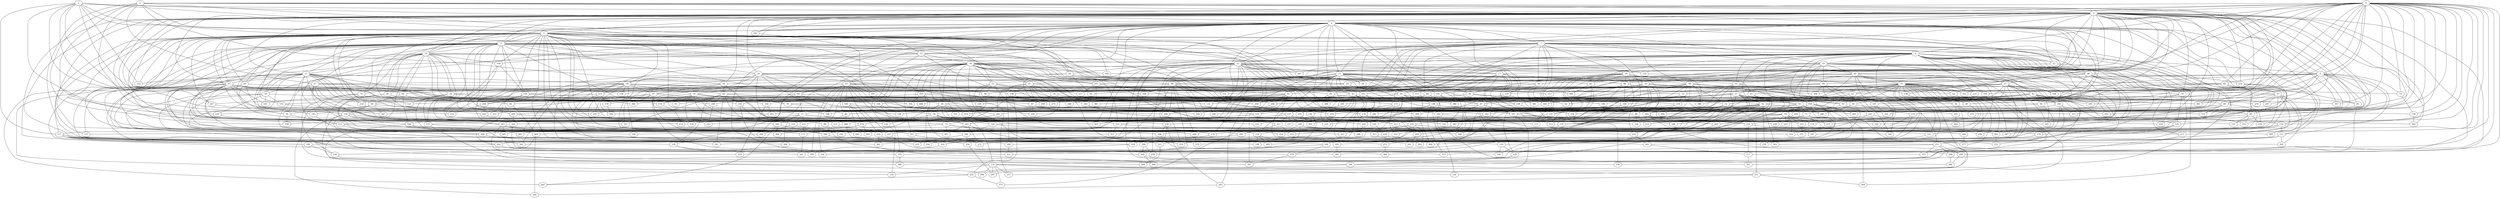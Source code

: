 strict graph "barabasi_albert_graph(400,3)" {
0;
1;
2;
3;
4;
5;
6;
7;
8;
9;
10;
11;
12;
13;
14;
15;
16;
17;
18;
19;
20;
21;
22;
23;
24;
25;
26;
27;
28;
29;
30;
31;
32;
33;
34;
35;
36;
37;
38;
39;
40;
41;
42;
43;
44;
45;
46;
47;
48;
49;
50;
51;
52;
53;
54;
55;
56;
57;
58;
59;
60;
61;
62;
63;
64;
65;
66;
67;
68;
69;
70;
71;
72;
73;
74;
75;
76;
77;
78;
79;
80;
81;
82;
83;
84;
85;
86;
87;
88;
89;
90;
91;
92;
93;
94;
95;
96;
97;
98;
99;
100;
101;
102;
103;
104;
105;
106;
107;
108;
109;
110;
111;
112;
113;
114;
115;
116;
117;
118;
119;
120;
121;
122;
123;
124;
125;
126;
127;
128;
129;
130;
131;
132;
133;
134;
135;
136;
137;
138;
139;
140;
141;
142;
143;
144;
145;
146;
147;
148;
149;
150;
151;
152;
153;
154;
155;
156;
157;
158;
159;
160;
161;
162;
163;
164;
165;
166;
167;
168;
169;
170;
171;
172;
173;
174;
175;
176;
177;
178;
179;
180;
181;
182;
183;
184;
185;
186;
187;
188;
189;
190;
191;
192;
193;
194;
195;
196;
197;
198;
199;
200;
201;
202;
203;
204;
205;
206;
207;
208;
209;
210;
211;
212;
213;
214;
215;
216;
217;
218;
219;
220;
221;
222;
223;
224;
225;
226;
227;
228;
229;
230;
231;
232;
233;
234;
235;
236;
237;
238;
239;
240;
241;
242;
243;
244;
245;
246;
247;
248;
249;
250;
251;
252;
253;
254;
255;
256;
257;
258;
259;
260;
261;
262;
263;
264;
265;
266;
267;
268;
269;
270;
271;
272;
273;
274;
275;
276;
277;
278;
279;
280;
281;
282;
283;
284;
285;
286;
287;
288;
289;
290;
291;
292;
293;
294;
295;
296;
297;
298;
299;
300;
301;
302;
303;
304;
305;
306;
307;
308;
309;
310;
311;
312;
313;
314;
315;
316;
317;
318;
319;
320;
321;
322;
323;
324;
325;
326;
327;
328;
329;
330;
331;
332;
333;
334;
335;
336;
337;
338;
339;
340;
341;
342;
343;
344;
345;
346;
347;
348;
349;
350;
351;
352;
353;
354;
355;
356;
357;
358;
359;
360;
361;
362;
363;
364;
365;
366;
367;
368;
369;
370;
371;
372;
373;
374;
375;
376;
377;
378;
379;
380;
381;
382;
383;
384;
385;
386;
387;
388;
389;
390;
391;
392;
393;
394;
395;
396;
397;
398;
399;
0 -- 385  [is_available=True, prob="1.0"];
0 -- 258  [is_available=True, prob="0.195933850989"];
0 -- 3  [is_available=True, prob="0.2136025162"];
0 -- 4  [is_available=True, prob="1.0"];
0 -- 8  [is_available=True, prob="0.378296779952"];
0 -- 9  [is_available=True, prob="0.0626003094795"];
0 -- 266  [is_available=True, prob="0.731515520519"];
0 -- 12  [is_available=True, prob="1.0"];
0 -- 270  [is_available=True, prob="0.104938971136"];
0 -- 149  [is_available=True, prob="1.0"];
0 -- 26  [is_available=True, prob="0.0823371306015"];
0 -- 32  [is_available=True, prob="0.515033625143"];
0 -- 292  [is_available=True, prob="0.307706984256"];
0 -- 38  [is_available=True, prob="0.228763523581"];
0 -- 40  [is_available=True, prob="0.416254188396"];
0 -- 170  [is_available=True, prob="0.952490466848"];
0 -- 182  [is_available=True, prob="0.145900219071"];
0 -- 314  [is_available=True, prob="1.0"];
0 -- 315  [is_available=True, prob="0.71927030232"];
0 -- 319  [is_available=True, prob="0.474029544934"];
0 -- 69  [is_available=True, prob="0.498553116646"];
0 -- 72  [is_available=True, prob="0.647247492264"];
0 -- 75  [is_available=True, prob="0.555909979157"];
0 -- 357  [is_available=True, prob="1.0"];
0 -- 358  [is_available=True, prob="1.0"];
0 -- 234  [is_available=True, prob="1.0"];
0 -- 236  [is_available=True, prob="0.331992296701"];
0 -- 296  [is_available=True, prob="1.0"];
0 -- 373  [is_available=True, prob="0.395237582508"];
0 -- 252  [is_available=True, prob="1.0"];
0 -- 125  [is_available=True, prob="1.0"];
1 -- 3  [is_available=True, prob="0.455829135147"];
1 -- 4  [is_available=True, prob="0.610118761519"];
1 -- 147  [is_available=True, prob="1.0"];
1 -- 23  [is_available=True, prob="0.0932495187562"];
1 -- 142  [is_available=True, prob="0.850135858971"];
1 -- 177  [is_available=True, prob="0.557250292349"];
1 -- 19  [is_available=True, prob="0.529859806418"];
1 -- 117  [is_available=True, prob="0.0888360275408"];
1 -- 118  [is_available=True, prob="0.44490761805"];
1 -- 55  [is_available=True, prob="0.203954000168"];
1 -- 314  [is_available=True, prob="0.896351830365"];
1 -- 60  [is_available=True, prob="1.0"];
2 -- 192  [is_available=True, prob="1.0"];
2 -- 3  [is_available=True, prob="0.211082848545"];
2 -- 324  [is_available=True, prob="1.0"];
2 -- 5  [is_available=True, prob="0.441238764349"];
2 -- 207  [is_available=True, prob="0.0776918634829"];
2 -- 120  [is_available=True, prob="0.420415394323"];
2 -- 18  [is_available=True, prob="0.683279262458"];
2 -- 195  [is_available=True, prob="1.0"];
2 -- 343  [is_available=True, prob="0.658864875628"];
2 -- 88  [is_available=True, prob="0.959262745365"];
2 -- 27  [is_available=True, prob="0.298502721066"];
2 -- 316  [is_available=True, prob="1.0"];
2 -- 222  [is_available=True, prob="0.222768611672"];
3 -- 4  [is_available=True, prob="1.0"];
3 -- 5  [is_available=True, prob="1.0"];
3 -- 6  [is_available=True, prob="0.620450069988"];
3 -- 7  [is_available=True, prob="0.530545962078"];
3 -- 8  [is_available=True, prob="1.0"];
3 -- 10  [is_available=True, prob="1.0"];
3 -- 11  [is_available=True, prob="0.34851043991"];
3 -- 17  [is_available=True, prob="1.0"];
3 -- 18  [is_available=True, prob="0.65846491343"];
3 -- 19  [is_available=True, prob="0.201230385147"];
3 -- 20  [is_available=True, prob="0.868517612718"];
3 -- 21  [is_available=True, prob="0.74490006107"];
3 -- 22  [is_available=True, prob="1.0"];
3 -- 23  [is_available=True, prob="0.721561808597"];
3 -- 25  [is_available=True, prob="1.0"];
3 -- 34  [is_available=True, prob="1.0"];
3 -- 297  [is_available=True, prob="0.897055161631"];
3 -- 51  [is_available=True, prob="1.0"];
3 -- 308  [is_available=True, prob="0.794711364335"];
3 -- 182  [is_available=True, prob="0.0872290370549"];
3 -- 55  [is_available=True, prob="0.0131369630762"];
3 -- 56  [is_available=True, prob="0.843012899775"];
3 -- 58  [is_available=True, prob="1.0"];
3 -- 317  [is_available=True, prob="0.807519645559"];
3 -- 62  [is_available=True, prob="1.0"];
3 -- 65  [is_available=True, prob="0.979163219035"];
3 -- 267  [is_available=True, prob="1.0"];
3 -- 332  [is_available=True, prob="0.0656972443592"];
3 -- 76  [is_available=True, prob="1.0"];
3 -- 85  [is_available=True, prob="0.023351522804"];
3 -- 89  [is_available=True, prob="1.0"];
3 -- 346  [is_available=True, prob="0.152027931035"];
3 -- 99  [is_available=True, prob="0.756604444384"];
3 -- 228  [is_available=True, prob="0.896347931032"];
3 -- 357  [is_available=True, prob="0.884921689103"];
3 -- 361  [is_available=True, prob="1.0"];
3 -- 362  [is_available=True, prob="1.0"];
3 -- 110  [is_available=True, prob="0.985381493642"];
3 -- 115  [is_available=True, prob="0.178583201402"];
3 -- 276  [is_available=True, prob="1.0"];
3 -- 254  [is_available=True, prob="0.0783972231517"];
3 -- 383  [is_available=True, prob="1.0"];
4 -- 5  [is_available=True, prob="0.474342653505"];
4 -- 6  [is_available=True, prob="0.538711454944"];
4 -- 7  [is_available=True, prob="0.370697562227"];
4 -- 307  [is_available=True, prob="0.507137220498"];
4 -- 10  [is_available=True, prob="0.843885138704"];
4 -- 12  [is_available=True, prob="0.774712519168"];
4 -- 13  [is_available=True, prob="0.8957106315"];
4 -- 14  [is_available=True, prob="0.783992975692"];
4 -- 15  [is_available=True, prob="0.0239293816792"];
4 -- 16  [is_available=True, prob="0.626237795955"];
4 -- 17  [is_available=True, prob="0.948491046858"];
4 -- 131  [is_available=True, prob="0.327140416457"];
4 -- 154  [is_available=True, prob="0.610860597804"];
4 -- 29  [is_available=True, prob="0.0583737843069"];
4 -- 30  [is_available=True, prob="0.957826765845"];
4 -- 390  [is_available=True, prob="0.227910670819"];
4 -- 39  [is_available=True, prob="0.434797310991"];
4 -- 44  [is_available=True, prob="0.247426982459"];
4 -- 47  [is_available=True, prob="0.781805189493"];
4 -- 128  [is_available=True, prob="0.537230920774"];
4 -- 182  [is_available=True, prob="0.527430412292"];
4 -- 59  [is_available=True, prob="0.406772876694"];
4 -- 138  [is_available=True, prob="0.228515287807"];
4 -- 63  [is_available=True, prob="0.720263071779"];
4 -- 64  [is_available=True, prob="0.304105185725"];
4 -- 77  [is_available=True, prob="0.378633464014"];
4 -- 335  [is_available=True, prob="0.565351747126"];
4 -- 213  [is_available=True, prob="0.605603297644"];
4 -- 90  [is_available=True, prob="0.440998568127"];
4 -- 222  [is_available=True, prob="1.0"];
4 -- 95  [is_available=True, prob="0.104081539349"];
4 -- 99  [is_available=True, prob="0.376963341735"];
4 -- 105  [is_available=True, prob="1.0"];
4 -- 108  [is_available=True, prob="0.337624571796"];
4 -- 112  [is_available=True, prob="0.601588079107"];
4 -- 116  [is_available=True, prob="0.470818878536"];
4 -- 187  [is_available=True, prob="0.629519830038"];
4 -- 191  [is_available=True, prob="1.0"];
4 -- 253  [is_available=True, prob="0.453882759642"];
5 -- 256  [is_available=True, prob="1.0"];
5 -- 133  [is_available=True, prob="0.281695802795"];
5 -- 6  [is_available=True, prob="1.0"];
5 -- 7  [is_available=True, prob="0.282697059032"];
5 -- 139  [is_available=True, prob="1.0"];
5 -- 268  [is_available=True, prob="0.559948856464"];
5 -- 13  [is_available=True, prob="0.849901835718"];
5 -- 142  [is_available=True, prob="0.333433119361"];
5 -- 19  [is_available=True, prob="0.707535737793"];
5 -- 150  [is_available=True, prob="0.191900617891"];
5 -- 24  [is_available=True, prob="1.0"];
5 -- 25  [is_available=True, prob="0.519065563581"];
5 -- 26  [is_available=True, prob="0.824999235223"];
5 -- 171  [is_available=True, prob="0.257811242539"];
5 -- 300  [is_available=True, prob="0.858569306925"];
5 -- 46  [is_available=True, prob="0.874036455243"];
5 -- 48  [is_available=True, prob="0.470301027021"];
5 -- 49  [is_available=True, prob="1.0"];
5 -- 306  [is_available=True, prob="1.0"];
5 -- 189  [is_available=True, prob="1.0"];
5 -- 318  [is_available=True, prob="0.31182309488"];
5 -- 65  [is_available=True, prob="0.263693292132"];
5 -- 267  [is_available=True, prob="0.41849223882"];
5 -- 331  [is_available=True, prob="1.0"];
5 -- 204  [is_available=True, prob="0.519560022594"];
5 -- 338  [is_available=True, prob="0.153732884329"];
5 -- 83  [is_available=True, prob="0.142734248897"];
5 -- 214  [is_available=True, prob="0.370902977334"];
5 -- 90  [is_available=True, prob="0.539093867819"];
5 -- 97  [is_available=True, prob="0.361389454464"];
5 -- 227  [is_available=True, prob="0.11065294663"];
5 -- 103  [is_available=True, prob="0.676025768319"];
5 -- 259  [is_available=True, prob="0.149825815363"];
5 -- 233  [is_available=True, prob="0.622898760839"];
5 -- 108  [is_available=True, prob="0.873190004766"];
5 -- 238  [is_available=True, prob="0.479230991236"];
5 -- 368  [is_available=True, prob="1.0"];
5 -- 370  [is_available=True, prob="0.927335419742"];
5 -- 211  [is_available=True, prob="0.337914255523"];
5 -- 117  [is_available=True, prob="0.958633285675"];
5 -- 123  [is_available=True, prob="1.0"];
5 -- 127  [is_available=True, prob="0.833768816503"];
6 -- 130  [is_available=True, prob="0.404463361115"];
6 -- 8  [is_available=True, prob="1.0"];
6 -- 9  [is_available=True, prob="1.0"];
6 -- 10  [is_available=True, prob="0.138009249703"];
6 -- 11  [is_available=True, prob="1.0"];
6 -- 13  [is_available=True, prob="0.206667109058"];
6 -- 14  [is_available=True, prob="0.805983225518"];
6 -- 173  [is_available=True, prob="0.369695823899"];
6 -- 20  [is_available=True, prob="0.939246928673"];
6 -- 23  [is_available=True, prob="1.0"];
6 -- 282  [is_available=True, prob="1.0"];
6 -- 27  [is_available=True, prob="0.881731130231"];
6 -- 28  [is_available=True, prob="0.310065152263"];
6 -- 30  [is_available=True, prob="0.664943405321"];
6 -- 163  [is_available=True, prob="1.0"];
6 -- 41  [is_available=True, prob="1.0"];
6 -- 45  [is_available=True, prob="0.37607664875"];
6 -- 137  [is_available=True, prob="0.667153120598"];
6 -- 59  [is_available=True, prob="1.0"];
6 -- 64  [is_available=True, prob="1.0"];
6 -- 193  [is_available=True, prob="1.0"];
6 -- 74  [is_available=True, prob="1.0"];
6 -- 269  [is_available=True, prob="0.119188829997"];
6 -- 340  [is_available=True, prob="0.872758948694"];
6 -- 90  [is_available=True, prob="0.293307454501"];
6 -- 92  [is_available=True, prob="1.0"];
6 -- 237  [is_available=True, prob="1.0"];
6 -- 245  [is_available=True, prob="1.0"];
6 -- 246  [is_available=True, prob="0.049657172388"];
6 -- 247  [is_available=True, prob="0.488434025575"];
6 -- 248  [is_available=True, prob="0.581355448332"];
6 -- 124  [is_available=True, prob="0.502048209219"];
6 -- 381  [is_available=True, prob="0.36477019534"];
6 -- 126  [is_available=True, prob="0.792220379218"];
7 -- 9  [is_available=True, prob="0.324648495365"];
7 -- 141  [is_available=True, prob="1.0"];
7 -- 15  [is_available=True, prob="0.539574776423"];
7 -- 273  [is_available=True, prob="0.334229640274"];
7 -- 148  [is_available=True, prob="0.274639521913"];
7 -- 22  [is_available=True, prob="0.807808247449"];
7 -- 28  [is_available=True, prob="0.251493381631"];
7 -- 29  [is_available=True, prob="0.914726843677"];
7 -- 31  [is_available=True, prob="1.0"];
7 -- 35  [is_available=True, prob="1.0"];
7 -- 38  [is_available=True, prob="0.904894573762"];
7 -- 49  [is_available=True, prob="0.625040477957"];
7 -- 177  [is_available=True, prob="0.935531983668"];
7 -- 60  [is_available=True, prob="0.883237356294"];
7 -- 189  [is_available=True, prob="1.0"];
7 -- 163  [is_available=True, prob="0.294434379374"];
7 -- 87  [is_available=True, prob="0.555898243513"];
7 -- 345  [is_available=True, prob="0.404956754381"];
7 -- 220  [is_available=True, prob="0.319883018827"];
7 -- 234  [is_available=True, prob="1.0"];
8 -- 289  [is_available=True, prob="1.0"];
8 -- 68  [is_available=True, prob="1.0"];
8 -- 197  [is_available=True, prob="0.80058592327"];
8 -- 40  [is_available=True, prob="1.0"];
8 -- 75  [is_available=True, prob="0.347657169643"];
8 -- 110  [is_available=True, prob="0.106745107608"];
8 -- 112  [is_available=True, prob="1.0"];
8 -- 152  [is_available=True, prob="1.0"];
8 -- 114  [is_available=True, prob="1.0"];
8 -- 116  [is_available=True, prob="0.0548702089676"];
8 -- 294  [is_available=True, prob="0.802691694563"];
8 -- 279  [is_available=True, prob="1.0"];
8 -- 56  [is_available=True, prob="0.280874998641"];
8 -- 157  [is_available=True, prob="1.0"];
9 -- 257  [is_available=True, prob="0.601663992822"];
9 -- 133  [is_available=True, prob="0.786199141649"];
9 -- 14  [is_available=True, prob="0.894804743254"];
9 -- 143  [is_available=True, prob="1.0"];
9 -- 16  [is_available=True, prob="0.940490923055"];
9 -- 22  [is_available=True, prob="0.738707538717"];
9 -- 281  [is_available=True, prob="1.0"];
9 -- 32  [is_available=True, prob="0.852951898321"];
9 -- 42  [is_available=True, prob="0.840014017372"];
9 -- 46  [is_available=True, prob="0.344187004335"];
9 -- 185  [is_available=True, prob="0.0802212143859"];
9 -- 61  [is_available=True, prob="1.0"];
9 -- 325  [is_available=True, prob="1.0"];
9 -- 328  [is_available=True, prob="0.379199868605"];
9 -- 76  [is_available=True, prob="0.114883681605"];
9 -- 207  [is_available=True, prob="0.468395759229"];
9 -- 83  [is_available=True, prob="0.362856998424"];
9 -- 86  [is_available=True, prob="0.0130950002947"];
9 -- 57  [is_available=True, prob="0.127821589398"];
9 -- 335  [is_available=True, prob="0.605561265952"];
9 -- 97  [is_available=True, prob="0.940047762253"];
9 -- 104  [is_available=True, prob="0.76872725894"];
9 -- 109  [is_available=True, prob="0.337018772199"];
9 -- 111  [is_available=True, prob="1.0"];
9 -- 240  [is_available=True, prob="0.0359807654746"];
9 -- 378  [is_available=True, prob="0.288506924836"];
9 -- 381  [is_available=True, prob="0.924153088372"];
9 -- 126  [is_available=True, prob="0.473924263068"];
9 -- 383  [is_available=True, prob="0.886249586888"];
10 -- 192  [is_available=True, prob="0.27217047854"];
10 -- 288  [is_available=True, prob="0.104612036756"];
10 -- 34  [is_available=True, prob="0.269938833971"];
10 -- 37  [is_available=True, prob="1.0"];
10 -- 321  [is_available=True, prob="0.348349798491"];
10 -- 104  [is_available=True, prob="0.0173489476679"];
10 -- 108  [is_available=True, prob="0.41124699265"];
10 -- 74  [is_available=True, prob="1.0"];
10 -- 11  [is_available=True, prob="1.0"];
10 -- 12  [is_available=True, prob="1.0"];
10 -- 66  [is_available=True, prob="1.0"];
10 -- 48  [is_available=True, prob="0.42785672301"];
10 -- 355  [is_available=True, prob="1.0"];
10 -- 137  [is_available=True, prob="0.707827228859"];
10 -- 152  [is_available=True, prob="1.0"];
10 -- 395  [is_available=True, prob="0.24905971062"];
10 -- 106  [is_available=True, prob="0.167200967539"];
11 -- 385  [is_available=True, prob="0.162395774038"];
11 -- 98  [is_available=True, prob="1.0"];
11 -- 329  [is_available=True, prob="0.808789366029"];
11 -- 387  [is_available=True, prob="0.0337859595264"];
11 -- 78  [is_available=True, prob="0.774472661328"];
11 -- 206  [is_available=True, prob="0.223265592529"];
11 -- 274  [is_available=True, prob="1.0"];
11 -- 366  [is_available=True, prob="0.133640932617"];
11 -- 350  [is_available=True, prob="1.0"];
11 -- 142  [is_available=True, prob="0.0171708022479"];
11 -- 183  [is_available=True, prob="1.0"];
11 -- 24  [is_available=True, prob="0.775174392016"];
11 -- 121  [is_available=True, prob="0.0320736140611"];
11 -- 93  [is_available=True, prob="0.353724178185"];
11 -- 30  [is_available=True, prob="0.0137600599319"];
11 -- 255  [is_available=True, prob="0.774800513152"];
12 -- 258  [is_available=True, prob="0.90173389457"];
12 -- 265  [is_available=True, prob="0.869071298517"];
12 -- 15  [is_available=True, prob="0.749879720044"];
12 -- 20  [is_available=True, prob="0.386265103585"];
12 -- 21  [is_available=True, prob="0.931351138474"];
12 -- 150  [is_available=True, prob="0.510309741923"];
12 -- 281  [is_available=True, prob="0.199159065282"];
12 -- 284  [is_available=True, prob="0.566807599745"];
12 -- 29  [is_available=True, prob="0.0372434106336"];
12 -- 159  [is_available=True, prob="0.977042842242"];
12 -- 167  [is_available=True, prob="0.103823045786"];
12 -- 175  [is_available=True, prob="0.834159682852"];
12 -- 186  [is_available=True, prob="0.177846405981"];
12 -- 188  [is_available=True, prob="0.619073862473"];
12 -- 63  [is_available=True, prob="0.542482675962"];
12 -- 192  [is_available=True, prob="0.857027096557"];
12 -- 207  [is_available=True, prob="0.954234411321"];
12 -- 339  [is_available=True, prob="0.264325988467"];
12 -- 96  [is_available=True, prob="0.23816499993"];
12 -- 373  [is_available=True, prob="1.0"];
13 -- 40  [is_available=True, prob="0.563178130518"];
13 -- 16  [is_available=True, prob="1.0"];
13 -- 264  [is_available=True, prob="1.0"];
13 -- 146  [is_available=True, prob="1.0"];
13 -- 153  [is_available=True, prob="1.0"];
13 -- 63  [is_available=True, prob="0.190447112805"];
13 -- 31  [is_available=True, prob="0.0531312848712"];
14 -- 96  [is_available=True, prob="0.080928165864"];
14 -- 33  [is_available=True, prob="0.928157538664"];
14 -- 226  [is_available=True, prob="0.472681160686"];
14 -- 229  [is_available=True, prob="1.0"];
14 -- 331  [is_available=True, prob="0.166791537103"];
14 -- 109  [is_available=True, prob="1.0"];
14 -- 46  [is_available=True, prob="0.396463495974"];
14 -- 173  [is_available=True, prob="0.649931685011"];
14 -- 304  [is_available=True, prob="0.975979648669"];
14 -- 21  [is_available=True, prob="1.0"];
14 -- 41  [is_available=True, prob="0.853181927789"];
14 -- 68  [is_available=True, prob="0.834194939586"];
14 -- 26  [is_available=True, prob="0.38469300015"];
14 -- 220  [is_available=True, prob="1.0"];
15 -- 141  [is_available=True, prob="0.738499604376"];
15 -- 18  [is_available=True, prob="1.0"];
15 -- 147  [is_available=True, prob="0.285792859427"];
15 -- 28  [is_available=True, prob="0.410205406246"];
15 -- 32  [is_available=True, prob="1.0"];
15 -- 33  [is_available=True, prob="0.985227890351"];
15 -- 36  [is_available=True, prob="1.0"];
15 -- 293  [is_available=True, prob="0.0798201743369"];
15 -- 38  [is_available=True, prob="0.0856365189903"];
15 -- 43  [is_available=True, prob="0.718376492477"];
15 -- 172  [is_available=True, prob="1.0"];
15 -- 45  [is_available=True, prob="0.688717637742"];
15 -- 50  [is_available=True, prob="0.1160282711"];
15 -- 179  [is_available=True, prob="0.697647100459"];
15 -- 184  [is_available=True, prob="0.910422583253"];
15 -- 61  [is_available=True, prob="1.0"];
15 -- 67  [is_available=True, prob="1.0"];
15 -- 84  [is_available=True, prob="1.0"];
15 -- 94  [is_available=True, prob="0.0405677292942"];
15 -- 101  [is_available=True, prob="0.224169710917"];
15 -- 230  [is_available=True, prob="0.0943134062307"];
15 -- 111  [is_available=True, prob="1.0"];
15 -- 119  [is_available=True, prob="0.207330244188"];
16 -- 389  [is_available=True, prob="0.506396558032"];
16 -- 139  [is_available=True, prob="0.207310554404"];
16 -- 268  [is_available=True, prob="1.0"];
16 -- 17  [is_available=True, prob="1.0"];
16 -- 147  [is_available=True, prob="0.634409127529"];
16 -- 280  [is_available=True, prob="0.893960262659"];
16 -- 25  [is_available=True, prob="0.396865700051"];
16 -- 161  [is_available=True, prob="1.0"];
16 -- 41  [is_available=True, prob="0.459216296165"];
16 -- 54  [is_available=True, prob="0.00799947446904"];
16 -- 312  [is_available=True, prob="1.0"];
16 -- 319  [is_available=True, prob="0.0585185700713"];
16 -- 65  [is_available=True, prob="0.998135032979"];
16 -- 199  [is_available=True, prob="0.173623166782"];
16 -- 73  [is_available=True, prob="0.0456434419483"];
16 -- 340  [is_available=True, prob="0.535698220655"];
16 -- 88  [is_available=True, prob="0.119485601092"];
16 -- 96  [is_available=True, prob="0.68111996299"];
16 -- 101  [is_available=True, prob="0.624486773941"];
16 -- 103  [is_available=True, prob="1.0"];
16 -- 106  [is_available=True, prob="0.758215112578"];
16 -- 107  [is_available=True, prob="0.245691906923"];
16 -- 247  [is_available=True, prob="0.614364789253"];
17 -- 199  [is_available=True, prob="0.451249991646"];
17 -- 172  [is_available=True, prob="0.293768136937"];
17 -- 44  [is_available=True, prob="0.586329143816"];
17 -- 114  [is_available=True, prob="0.504067818571"];
17 -- 341  [is_available=True, prob="0.922639206138"];
17 -- 89  [is_available=True, prob="1.0"];
17 -- 122  [is_available=True, prob="0.367364272258"];
17 -- 254  [is_available=True, prob="0.252127035811"];
18 -- 337  [is_available=True, prob="0.809468846139"];
18 -- 57  [is_available=True, prob="0.0660927615562"];
18 -- 60  [is_available=True, prob="0.065207836095"];
18 -- 351  [is_available=True, prob="1.0"];
19 -- 68  [is_available=True, prob="1.0"];
19 -- 298  [is_available=True, prob="1.0"];
19 -- 43  [is_available=True, prob="0.400998120536"];
19 -- 81  [is_available=True, prob="0.155039353406"];
19 -- 275  [is_available=True, prob="0.717230463995"];
19 -- 395  [is_available=True, prob="0.841644200536"];
20 -- 35  [is_available=True, prob="0.343346393307"];
20 -- 243  [is_available=True, prob="0.369057311181"];
20 -- 70  [is_available=True, prob="1.0"];
20 -- 71  [is_available=True, prob="0.115389458406"];
20 -- 140  [is_available=True, prob="1.0"];
20 -- 359  [is_available=True, prob="0.218140475766"];
20 -- 365  [is_available=True, prob="0.976269411168"];
20 -- 80  [is_available=True, prob="0.849806797602"];
20 -- 278  [is_available=True, prob="0.628464262605"];
20 -- 24  [is_available=True, prob="0.839289886608"];
20 -- 91  [is_available=True, prob="0.063918243736"];
20 -- 94  [is_available=True, prob="0.877350265829"];
21 -- 164  [is_available=True, prob="1.0"];
21 -- 102  [is_available=True, prob="0.0553538534872"];
21 -- 292  [is_available=True, prob="0.589953768858"];
21 -- 328  [is_available=True, prob="0.247049241518"];
21 -- 364  [is_available=True, prob="1.0"];
21 -- 42  [is_available=True, prob="0.220068805083"];
21 -- 305  [is_available=True, prob="0.234148805375"];
21 -- 209  [is_available=True, prob="0.72993622307"];
21 -- 50  [is_available=True, prob="0.192569954552"];
21 -- 67  [is_available=True, prob="0.464944094545"];
21 -- 52  [is_available=True, prob="0.986503721792"];
21 -- 53  [is_available=True, prob="0.501766548837"];
21 -- 84  [is_available=True, prob="0.707480716315"];
22 -- 272  [is_available=True, prob="1.0"];
22 -- 340  [is_available=True, prob="1.0"];
23 -- 36  [is_available=True, prob="0.493009188571"];
23 -- 167  [is_available=True, prob="0.890782582526"];
23 -- 50  [is_available=True, prob="1.0"];
23 -- 196  [is_available=True, prob="1.0"];
24 -- 35  [is_available=True, prob="0.427706300584"];
24 -- 134  [is_available=True, prob="0.514679728685"];
24 -- 241  [is_available=True, prob="0.61992620548"];
24 -- 200  [is_available=True, prob="0.14895607576"];
24 -- 332  [is_available=True, prob="0.225355340827"];
24 -- 111  [is_available=True, prob="1.0"];
24 -- 81  [is_available=True, prob="1.0"];
24 -- 53  [is_available=True, prob="0.711282906029"];
24 -- 342  [is_available=True, prob="0.118090772085"];
24 -- 153  [is_available=True, prob="0.397628600777"];
24 -- 57  [is_available=True, prob="0.309567533117"];
24 -- 271  [is_available=True, prob="1.0"];
24 -- 348  [is_available=True, prob="0.772348235892"];
24 -- 315  [is_available=True, prob="1.0"];
24 -- 245  [is_available=True, prob="0.223403897233"];
25 -- 257  [is_available=True, prob="0.472129198053"];
25 -- 236  [is_available=True, prob="0.100376263694"];
25 -- 239  [is_available=True, prob="0.313374167131"];
25 -- 86  [is_available=True, prob="1.0"];
25 -- 59  [is_available=True, prob="0.790506006573"];
25 -- 61  [is_available=True, prob="0.574516645641"];
26 -- 160  [is_available=True, prob="0.372307273651"];
26 -- 155  [is_available=True, prob="0.0603995673226"];
26 -- 36  [is_available=True, prob="1.0"];
26 -- 353  [is_available=True, prob="0.905834046846"];
26 -- 169  [is_available=True, prob="1.0"];
26 -- 363  [is_available=True, prob="1.0"];
26 -- 244  [is_available=True, prob="1.0"];
26 -- 27  [is_available=True, prob="0.401357856226"];
26 -- 37  [is_available=True, prob="0.901641967916"];
26 -- 31  [is_available=True, prob="1.0"];
27 -- 34  [is_available=True, prob="0.220813856544"];
27 -- 174  [is_available=True, prob="0.57196065576"];
27 -- 336  [is_available=True, prob="1.0"];
27 -- 214  [is_available=True, prob="0.21356795023"];
27 -- 184  [is_available=True, prob="0.636518570497"];
27 -- 92  [is_available=True, prob="0.357225493275"];
27 -- 158  [is_available=True, prob="1.0"];
28 -- 313  [is_available=True, prob="0.778586595106"];
29 -- 328  [is_available=True, prob="1.0"];
29 -- 33  [is_available=True, prob="1.0"];
29 -- 295  [is_available=True, prob="0.345476297029"];
29 -- 129  [is_available=True, prob="1.0"];
29 -- 44  [is_available=True, prob="1.0"];
29 -- 74  [is_available=True, prob="0.906579056365"];
29 -- 171  [is_available=True, prob="0.842528655068"];
29 -- 333  [is_available=True, prob="0.0420367252336"];
29 -- 136  [is_available=True, prob="0.659212432742"];
29 -- 83  [is_available=True, prob="0.370039753144"];
29 -- 52  [is_available=True, prob="0.428359631426"];
29 -- 243  [is_available=True, prob="0.59457522029"];
29 -- 388  [is_available=True, prob="0.892146973163"];
29 -- 315  [is_available=True, prob="0.737446187273"];
30 -- 352  [is_available=True, prob="0.0612015470078"];
30 -- 145  [is_available=True, prob="0.268159123672"];
30 -- 178  [is_available=True, prob="0.823541189953"];
30 -- 150  [is_available=True, prob="0.684992113655"];
30 -- 120  [is_available=True, prob="0.0671658760626"];
30 -- 285  [is_available=True, prob="0.36925863339"];
31 -- 133  [is_available=True, prob="1.0"];
31 -- 136  [is_available=True, prob="0.746202008301"];
31 -- 301  [is_available=True, prob="0.899319838143"];
31 -- 144  [is_available=True, prob="0.382166696083"];
31 -- 277  [is_available=True, prob="0.296587678785"];
31 -- 287  [is_available=True, prob="1.0"];
31 -- 39  [is_available=True, prob="1.0"];
31 -- 45  [is_available=True, prob="0.835434838205"];
31 -- 48  [is_available=True, prob="0.611943888327"];
31 -- 51  [is_available=True, prob="0.278769131274"];
31 -- 53  [is_available=True, prob="0.824351019297"];
31 -- 58  [is_available=True, prob="0.180240457897"];
31 -- 316  [is_available=True, prob="0.282652453339"];
31 -- 62  [is_available=True, prob="0.810148062502"];
31 -- 194  [is_available=True, prob="0.529475925737"];
31 -- 70  [is_available=True, prob="1.0"];
31 -- 75  [is_available=True, prob="0.804438710029"];
31 -- 343  [is_available=True, prob="1.0"];
31 -- 344  [is_available=True, prob="0.960993917338"];
31 -- 98  [is_available=True, prob="0.424552867384"];
31 -- 355  [is_available=True, prob="1.0"];
31 -- 107  [is_available=True, prob="0.535367383469"];
31 -- 367  [is_available=True, prob="0.120387156086"];
31 -- 125  [is_available=True, prob="0.582888628281"];
31 -- 255  [is_available=True, prob="0.571850109452"];
32 -- 320  [is_available=True, prob="1.0"];
32 -- 67  [is_available=True, prob="0.130800819693"];
32 -- 37  [is_available=True, prob="0.257638648912"];
32 -- 302  [is_available=True, prob="0.667566487435"];
32 -- 251  [is_available=True, prob="1.0"];
32 -- 181  [is_available=True, prob="0.842941461466"];
32 -- 201  [is_available=True, prob="0.7743060541"];
32 -- 219  [is_available=True, prob="0.474426139066"];
33 -- 289  [is_available=True, prob="0.192529415291"];
33 -- 359  [is_available=True, prob="1.0"];
33 -- 164  [is_available=True, prob="0.0559902389229"];
33 -- 103  [is_available=True, prob="0.706054610438"];
33 -- 232  [is_available=True, prob="0.691164647875"];
33 -- 394  [is_available=True, prob="0.426135266264"];
33 -- 231  [is_available=True, prob="0.716905783779"];
33 -- 76  [is_available=True, prob="0.137339392505"];
33 -- 210  [is_available=True, prob="0.976488465708"];
33 -- 366  [is_available=True, prob="0.575266620376"];
34 -- 172  [is_available=True, prob="1.0"];
34 -- 303  [is_available=True, prob="0.846190829619"];
34 -- 123  [is_available=True, prob="0.449811241323"];
34 -- 383  [is_available=True, prob="0.263815911091"];
35 -- 161  [is_available=True, prob="0.9710295258"];
35 -- 69  [is_available=True, prob="0.363279046275"];
35 -- 73  [is_available=True, prob="0.0566304344818"];
35 -- 78  [is_available=True, prob="0.0455618062706"];
35 -- 178  [is_available=True, prob="1.0"];
35 -- 297  [is_available=True, prob="0.165303148127"];
35 -- 180  [is_available=True, prob="0.740049394491"];
35 -- 93  [is_available=True, prob="1.0"];
35 -- 318  [is_available=True, prob="0.331150931131"];
36 -- 82  [is_available=True, prob="0.804286890613"];
36 -- 338  [is_available=True, prob="0.707210953074"];
36 -- 279  [is_available=True, prob="1.0"];
37 -- 130  [is_available=True, prob="0.342122179297"];
37 -- 131  [is_available=True, prob="0.0252041847026"];
37 -- 143  [is_available=True, prob="0.728690104809"];
37 -- 146  [is_available=True, prob="0.65503905126"];
37 -- 159  [is_available=True, prob="0.395713969932"];
37 -- 162  [is_available=True, prob="1.0"];
37 -- 39  [is_available=True, prob="0.78251173588"];
37 -- 221  [is_available=True, prob="0.214401095006"];
37 -- 52  [is_available=True, prob="0.18425671447"];
37 -- 55  [is_available=True, prob="0.804105847557"];
37 -- 320  [is_available=True, prob="1.0"];
37 -- 196  [is_available=True, prob="0.260853142147"];
37 -- 197  [is_available=True, prob="0.149437521496"];
37 -- 82  [is_available=True, prob="0.963953424298"];
37 -- 399  [is_available=True, prob="0.241643827437"];
37 -- 216  [is_available=True, prob="0.679730185214"];
37 -- 91  [is_available=True, prob="0.945943208912"];
37 -- 93  [is_available=True, prob="0.930675903074"];
37 -- 95  [is_available=True, prob="0.422034357939"];
37 -- 106  [is_available=True, prob="0.734579094805"];
37 -- 109  [is_available=True, prob="0.0676802485676"];
37 -- 123  [is_available=True, prob="1.0"];
38 -- 66  [is_available=True, prob="0.125632864722"];
38 -- 388  [is_available=True, prob="0.491331849313"];
38 -- 197  [is_available=True, prob="0.180813071512"];
38 -- 72  [is_available=True, prob="0.917177009036"];
38 -- 42  [is_available=True, prob="0.482445795032"];
38 -- 81  [is_available=True, prob="1.0"];
38 -- 178  [is_available=True, prob="0.218789153293"];
38 -- 51  [is_available=True, prob="0.920141174077"];
38 -- 118  [is_available=True, prob="0.351743908678"];
38 -- 343  [is_available=True, prob="0.84579370497"];
38 -- 156  [is_available=True, prob="0.983027726099"];
38 -- 253  [is_available=True, prob="0.299530107205"];
38 -- 62  [is_available=True, prob="0.390463579029"];
39 -- 377  [is_available=True, prob="0.37619602304"];
40 -- 43  [is_available=True, prob="0.402847383552"];
40 -- 78  [is_available=True, prob="0.840030682824"];
40 -- 47  [is_available=True, prob="0.828457294242"];
40 -- 372  [is_available=True, prob="1.0"];
40 -- 85  [is_available=True, prob="0.935807519055"];
41 -- 326  [is_available=True, prob="1.0"];
41 -- 70  [is_available=True, prob="1.0"];
41 -- 102  [is_available=True, prob="0.754421861033"];
41 -- 202  [is_available=True, prob="0.558262234597"];
41 -- 275  [is_available=True, prob="0.531207136077"];
41 -- 180  [is_available=True, prob="1.0"];
41 -- 308  [is_available=True, prob="0.771342423868"];
41 -- 158  [is_available=True, prob="0.29611613192"];
42 -- 289  [is_available=True, prob="0.582733927779"];
42 -- 164  [is_available=True, prob="1.0"];
42 -- 365  [is_available=True, prob="1.0"];
42 -- 79  [is_available=True, prob="0.0853458651673"];
42 -- 305  [is_available=True, prob="0.970320690438"];
42 -- 275  [is_available=True, prob="1.0"];
42 -- 85  [is_available=True, prob="1.0"];
42 -- 86  [is_available=True, prob="1.0"];
42 -- 105  [is_available=True, prob="0.384117763455"];
42 -- 251  [is_available=True, prob="0.829328404093"];
43 -- 353  [is_available=True, prob="1.0"];
43 -- 176  [is_available=True, prob="1.0"];
43 -- 210  [is_available=True, prob="0.138918101362"];
43 -- 54  [is_available=True, prob="0.716470061987"];
43 -- 58  [is_available=True, prob="0.388730162097"];
43 -- 379  [is_available=True, prob="0.633857271846"];
43 -- 156  [is_available=True, prob="0.0692746238219"];
43 -- 223  [is_available=True, prob="0.965622440038"];
44 -- 138  [is_available=True, prob="0.151158326013"];
44 -- 140  [is_available=True, prob="0.150172450899"];
44 -- 47  [is_available=True, prob="0.856568448478"];
44 -- 149  [is_available=True, prob="0.811870012007"];
44 -- 196  [is_available=True, prob="1.0"];
45 -- 294  [is_available=True, prob="1.0"];
45 -- 105  [is_available=True, prob="0.765417895309"];
45 -- 284  [is_available=True, prob="0.604506634572"];
45 -- 127  [is_available=True, prob="1.0"];
46 -- 194  [is_available=True, prob="0.646182864129"];
46 -- 327  [is_available=True, prob="0.640442826176"];
46 -- 136  [is_available=True, prob="1.0"];
46 -- 49  [is_available=True, prob="0.47009722319"];
46 -- 286  [is_available=True, prob="1.0"];
46 -- 213  [is_available=True, prob="0.653008954683"];
46 -- 284  [is_available=True, prob="0.902292379629"];
46 -- 222  [is_available=True, prob="0.675083906141"];
47 -- 69  [is_available=True, prob="0.453450041963"];
47 -- 268  [is_available=True, prob="0.194297877622"];
47 -- 279  [is_available=True, prob="0.480070177265"];
47 -- 205  [is_available=True, prob="0.901944115464"];
47 -- 369  [is_available=True, prob="0.028344728525"];
47 -- 119  [is_available=True, prob="1.0"];
47 -- 186  [is_available=True, prob="0.549225501113"];
47 -- 297  [is_available=True, prob="0.792741844706"];
48 -- 225  [is_available=True, prob="0.0951979594048"];
48 -- 299  [is_available=True, prob="0.524680232823"];
48 -- 54  [is_available=True, prob="0.70114800157"];
48 -- 250  [is_available=True, prob="0.940426996645"];
49 -- 162  [is_available=True, prob="0.27106002598"];
49 -- 82  [is_available=True, prob="0.498726345166"];
49 -- 116  [is_available=True, prob="0.450230714001"];
49 -- 84  [is_available=True, prob="0.892836904935"];
50 -- 204  [is_available=True, prob="1.0"];
50 -- 144  [is_available=True, prob="0.606454332087"];
50 -- 337  [is_available=True, prob="0.166987003419"];
50 -- 146  [is_available=True, prob="0.602645307814"];
50 -- 124  [is_available=True, prob="0.199972291928"];
50 -- 309  [is_available=True, prob="0.180038405104"];
51 -- 79  [is_available=True, prob="0.8992406602"];
51 -- 219  [is_available=True, prob="0.475606358135"];
51 -- 347  [is_available=True, prob="0.699739452767"];
52 -- 176  [is_available=True, prob="0.0169000348914"];
52 -- 259  [is_available=True, prob="0.890457884656"];
52 -- 260  [is_available=True, prob="0.205731388557"];
52 -- 263  [is_available=True, prob="0.300769803247"];
52 -- 232  [is_available=True, prob="0.429169338968"];
52 -- 363  [is_available=True, prob="1.0"];
52 -- 396  [is_available=True, prob="0.262139523405"];
52 -- 237  [is_available=True, prob="1.0"];
52 -- 349  [is_available=True, prob="0.317704393597"];
52 -- 80  [is_available=True, prob="0.507552429424"];
52 -- 360  [is_available=True, prob="0.824934920522"];
52 -- 242  [is_available=True, prob="0.523198317599"];
52 -- 379  [is_available=True, prob="1.0"];
53 -- 388  [is_available=True, prob="0.692006230046"];
54 -- 226  [is_available=True, prob="1.0"];
54 -- 101  [is_available=True, prob="1.0"];
54 -- 377  [is_available=True, prob="0.259061434704"];
54 -- 56  [is_available=True, prob="1.0"];
54 -- 176  [is_available=True, prob="0.0891054052236"];
54 -- 378  [is_available=True, prob="0.341223300038"];
54 -- 319  [is_available=True, prob="0.882148682247"];
54 -- 165  [is_available=True, prob="0.878004444659"];
55 -- 100  [is_available=True, prob="1.0"];
55 -- 166  [is_available=True, prob="0.246458867478"];
55 -- 104  [is_available=True, prob="0.80218650054"];
55 -- 203  [is_available=True, prob="0.876901061345"];
55 -- 77  [is_available=True, prob="0.138223296279"];
55 -- 79  [is_available=True, prob="0.437613433451"];
55 -- 304  [is_available=True, prob="1.0"];
55 -- 309  [is_available=True, prob="0.244261713716"];
55 -- 92  [is_available=True, prob="0.822415718722"];
56 -- 132  [is_available=True, prob="0.126797236024"];
56 -- 73  [is_available=True, prob="0.667283727279"];
56 -- 139  [is_available=True, prob="0.409667813361"];
56 -- 242  [is_available=True, prob="1.0"];
56 -- 243  [is_available=True, prob="1.0"];
56 -- 100  [is_available=True, prob="0.92886351159"];
57 -- 225  [is_available=True, prob="0.187902473395"];
57 -- 228  [is_available=True, prob="0.244132236446"];
57 -- 366  [is_available=True, prob="0.797376053237"];
57 -- 336  [is_available=True, prob="0.535067763513"];
57 -- 145  [is_available=True, prob="1.0"];
57 -- 349  [is_available=True, prob="1.0"];
58 -- 270  [is_available=True, prob="0.461569442727"];
58 -- 244  [is_available=True, prob="0.142197051269"];
58 -- 255  [is_available=True, prob="0.733938081108"];
59 -- 215  [is_available=True, prob="0.292351374785"];
59 -- 185  [is_available=True, prob="0.949775513154"];
60 -- 128  [is_available=True, prob="1.0"];
60 -- 291  [is_available=True, prob="0.541541894157"];
60 -- 357  [is_available=True, prob="0.274914926204"];
60 -- 113  [is_available=True, prob="0.344364722854"];
60 -- 149  [is_available=True, prob="0.319424846215"];
60 -- 152  [is_available=True, prob="0.278358953889"];
60 -- 249  [is_available=True, prob="0.725441220043"];
60 -- 351  [is_available=True, prob="1.0"];
61 -- 278  [is_available=True, prob="0.768287196503"];
61 -- 135  [is_available=True, prob="0.411552212085"];
61 -- 200  [is_available=True, prob="0.513612370221"];
61 -- 205  [is_available=True, prob="0.763403974635"];
61 -- 208  [is_available=True, prob="0.742030234167"];
61 -- 214  [is_available=True, prob="0.0989274640605"];
61 -- 375  [is_available=True, prob="0.699549065012"];
61 -- 348  [is_available=True, prob="0.824474369544"];
62 -- 362  [is_available=True, prob="1.0"];
63 -- 64  [is_available=True, prob="0.457175058025"];
63 -- 193  [is_available=True, prob="0.130383800126"];
63 -- 227  [is_available=True, prob="0.152998191452"];
63 -- 198  [is_available=True, prob="1.0"];
63 -- 134  [is_available=True, prob="1.0"];
63 -- 140  [is_available=True, prob="0.884637942054"];
63 -- 330  [is_available=True, prob="1.0"];
63 -- 141  [is_available=True, prob="0.648794946805"];
63 -- 80  [is_available=True, prob="0.202542716487"];
63 -- 306  [is_available=True, prob="0.468874342346"];
63 -- 323  [is_available=True, prob="0.794463042959"];
63 -- 153  [is_available=True, prob="0.479843966496"];
63 -- 100  [is_available=True, prob="0.294298686893"];
63 -- 239  [is_available=True, prob="0.847175745437"];
63 -- 390  [is_available=True, prob="1.0"];
63 -- 325  [is_available=True, prob="1.0"];
64 -- 160  [is_available=True, prob="0.0347770249598"];
64 -- 71  [is_available=True, prob="1.0"];
64 -- 267  [is_available=True, prob="0.649465915039"];
64 -- 238  [is_available=True, prob="0.0536447334431"];
64 -- 219  [is_available=True, prob="0.82434995806"];
65 -- 344  [is_available=True, prob="0.421235587459"];
65 -- 208  [is_available=True, prob="0.283127216601"];
65 -- 66  [is_available=True, prob="0.935989994302"];
65 -- 260  [is_available=True, prob="0.67922880685"];
65 -- 145  [is_available=True, prob="0.537381255544"];
65 -- 215  [is_available=True, prob="1.0"];
65 -- 113  [is_available=True, prob="1.0"];
65 -- 115  [is_available=True, prob="0.78193704644"];
65 -- 148  [is_available=True, prob="0.680745507731"];
65 -- 87  [is_available=True, prob="1.0"];
65 -- 327  [is_available=True, prob="0.766326285184"];
65 -- 154  [is_available=True, prob="0.0522976463107"];
65 -- 380  [is_available=True, prob="1.0"];
65 -- 223  [is_available=True, prob="0.461238605086"];
66 -- 98  [is_available=True, prob="0.82216356342"];
66 -- 190  [is_available=True, prob="0.197652780218"];
66 -- 94  [is_available=True, prob="1.0"];
67 -- 129  [is_available=True, prob="0.382376194305"];
67 -- 276  [is_available=True, prob="0.0570837651118"];
67 -- 121  [is_available=True, prob="0.520245418931"];
67 -- 95  [is_available=True, prob="0.106177742815"];
68 -- 371  [is_available=True, prob="0.0035000598768"];
68 -- 175  [is_available=True, prob="0.515116934137"];
68 -- 344  [is_available=True, prob="0.950924004262"];
68 -- 249  [is_available=True, prob="0.136401764421"];
68 -- 188  [is_available=True, prob="0.41166839644"];
68 -- 191  [is_available=True, prob="0.928871608465"];
69 -- 71  [is_available=True, prob="1.0"];
69 -- 175  [is_available=True, prob="0.179830805013"];
69 -- 212  [is_available=True, prob="0.336620573972"];
69 -- 245  [is_available=True, prob="0.148813116517"];
69 -- 372  [is_available=True, prob="0.794753223665"];
69 -- 285  [is_available=True, prob="1.0"];
70 -- 72  [is_available=True, prob="0.966367204963"];
70 -- 266  [is_available=True, prob="0.894037252033"];
70 -- 87  [is_available=True, prob="0.0759973650127"];
71 -- 229  [is_available=True, prob="0.702287376402"];
71 -- 137  [is_available=True, prob="1.0"];
71 -- 237  [is_available=True, prob="0.195663237712"];
71 -- 209  [is_available=True, prob="0.62298784796"];
71 -- 184  [is_available=True, prob="0.0702946428946"];
71 -- 121  [is_available=True, prob="0.783221406618"];
71 -- 159  [is_available=True, prob="0.83745369311"];
72 -- 294  [is_available=True, prob="0.243475216595"];
72 -- 393  [is_available=True, prob="1.0"];
72 -- 272  [is_available=True, prob="0.546920166093"];
72 -- 310  [is_available=True, prob="0.358724510543"];
72 -- 185  [is_available=True, prob="0.428566052547"];
72 -- 89  [is_available=True, prob="1.0"];
73 -- 168  [is_available=True, prob="0.460297482631"];
73 -- 387  [is_available=True, prob="1.0"];
73 -- 273  [is_available=True, prob="0.876376218595"];
73 -- 115  [is_available=True, prob="0.34424857979"];
74 -- 391  [is_available=True, prob="0.529305731503"];
74 -- 334  [is_available=True, prob="0.792510411685"];
74 -- 183  [is_available=True, prob="0.928570982787"];
74 -- 249  [is_available=True, prob="1.0"];
75 -- 358  [is_available=True, prob="0.121824150033"];
76 -- 261  [is_available=True, prob="1.0"];
76 -- 77  [is_available=True, prob="1.0"];
76 -- 91  [is_available=True, prob="0.222162619204"];
76 -- 125  [is_available=True, prob="0.0691449150898"];
77 -- 130  [is_available=True, prob="0.835197415549"];
77 -- 291  [is_available=True, prob="0.43096411381"];
77 -- 263  [is_available=True, prob="0.557031074709"];
77 -- 241  [is_available=True, prob="0.085091236289"];
77 -- 124  [is_available=True, prob="0.942197662637"];
78 -- 181  [is_available=True, prob="0.970217573365"];
79 -- 322  [is_available=True, prob="0.824465335747"];
79 -- 195  [is_available=True, prob="1.0"];
79 -- 228  [is_available=True, prob="0.6386147032"];
79 -- 233  [is_available=True, prob="0.150955636407"];
79 -- 235  [is_available=True, prob="1.0"];
79 -- 174  [is_available=True, prob="0.16723638253"];
79 -- 113  [is_available=True, prob="0.128151979354"];
79 -- 114  [is_available=True, prob="0.953165372144"];
79 -- 155  [is_available=True, prob="0.382365666127"];
80 -- 88  [is_available=True, prob="0.984247178366"];
80 -- 286  [is_available=True, prob="1.0"];
81 -- 102  [is_available=True, prob="1.0"];
82 -- 151  [is_available=True, prob="0.438323443702"];
83 -- 211  [is_available=True, prob="1.0"];
83 -- 308  [is_available=True, prob="0.194679163494"];
83 -- 376  [is_available=True, prob="0.264573177771"];
84 -- 97  [is_available=True, prob="1.0"];
84 -- 200  [is_available=True, prob="0.882540709431"];
84 -- 208  [is_available=True, prob="0.0207629824731"];
84 -- 280  [is_available=True, prob="1.0"];
85 -- 384  [is_available=True, prob="0.0855371944865"];
85 -- 300  [is_available=True, prob="0.858710247038"];
86 -- 367  [is_available=True, prob="0.777299151237"];
86 -- 135  [is_available=True, prob="1.0"];
87 -- 160  [is_available=True, prob="0.605824601328"];
87 -- 358  [is_available=True, prob="0.600267762096"];
87 -- 156  [is_available=True, prob="0.472319072003"];
88 -- 165  [is_available=True, prob="1.0"];
88 -- 397  [is_available=True, prob="0.741077172383"];
89 -- 226  [is_available=True, prob="0.652625452573"];
89 -- 212  [is_available=True, prob="0.574931623214"];
90 -- 201  [is_available=True, prob="0.336158893778"];
90 -- 396  [is_available=True, prob="0.0128418151659"];
90 -- 309  [is_available=True, prob="0.767100375742"];
90 -- 122  [is_available=True, prob="0.428471855151"];
90 -- 134  [is_available=True, prob="1.0"];
91 -- 368  [is_available=True, prob="0.70135782272"];
91 -- 143  [is_available=True, prob="0.119352439213"];
92 -- 215  [is_available=True, prob="1.0"];
92 -- 238  [is_available=True, prob="0.341437361475"];
94 -- 264  [is_available=True, prob="1.0"];
95 -- 163  [is_available=True, prob="0.303199581511"];
95 -- 166  [is_available=True, prob="1.0"];
95 -- 311  [is_available=True, prob="0.812533295751"];
95 -- 151  [is_available=True, prob="0.508998903404"];
95 -- 292  [is_available=True, prob="1.0"];
96 -- 321  [is_available=True, prob="1.0"];
96 -- 354  [is_available=True, prob="1.0"];
96 -- 331  [is_available=True, prob="1.0"];
96 -- 260  [is_available=True, prob="0.397608700652"];
96 -- 329  [is_available=True, prob="1.0"];
96 -- 299  [is_available=True, prob="0.10671139151"];
96 -- 248  [is_available=True, prob="0.877222152693"];
96 -- 189  [is_available=True, prob="0.976207925358"];
96 -- 158  [is_available=True, prob="1.0"];
96 -- 191  [is_available=True, prob="0.689592226493"];
97 -- 168  [is_available=True, prob="0.328162408476"];
97 -- 107  [is_available=True, prob="1.0"];
97 -- 269  [is_available=True, prob="0.944558246694"];
97 -- 389  [is_available=True, prob="0.327185217253"];
98 -- 99  [is_available=True, prob="0.693492502417"];
98 -- 198  [is_available=True, prob="0.383792522563"];
98 -- 386  [is_available=True, prob="0.885806355854"];
98 -- 118  [is_available=True, prob="0.0570094914711"];
98 -- 120  [is_available=True, prob="1.0"];
98 -- 347  [is_available=True, prob="0.272485495322"];
99 -- 233  [is_available=True, prob="0.670959657267"];
99 -- 234  [is_available=True, prob="1.0"];
99 -- 323  [is_available=True, prob="0.0588707673694"];
99 -- 252  [is_available=True, prob="0.236546056624"];
99 -- 157  [is_available=True, prob="0.209379624609"];
100 -- 179  [is_available=True, prob="0.952538329678"];
100 -- 206  [is_available=True, prob="1.0"];
102 -- 144  [is_available=True, prob="0.830207710234"];
102 -- 302  [is_available=True, prob="1.0"];
103 -- 198  [is_available=True, prob="0.766280878528"];
103 -- 135  [is_available=True, prob="0.525944298483"];
103 -- 138  [is_available=True, prob="0.0978037239168"];
103 -- 154  [is_available=True, prob="0.0577234469923"];
103 -- 314  [is_available=True, prob="1.0"];
103 -- 218  [is_available=True, prob="1.0"];
104 -- 211  [is_available=True, prob="0.716823986878"];
104 -- 377  [is_available=True, prob="0.145102169031"];
105 -- 181  [is_available=True, prob="0.652495888405"];
105 -- 127  [is_available=True, prob="0.232984164795"];
106 -- 356  [is_available=True, prob="0.642487368081"];
106 -- 338  [is_available=True, prob="1.0"];
107 -- 290  [is_available=True, prob="0.680790789081"];
107 -- 110  [is_available=True, prob="0.996073602256"];
108 -- 326  [is_available=True, prob="1.0"];
108 -- 217  [is_available=True, prob="0.199848562248"];
108 -- 126  [is_available=True, prob="1.0"];
109 -- 230  [is_available=True, prob="1.0"];
109 -- 202  [is_available=True, prob="1.0"];
109 -- 339  [is_available=True, prob="1.0"];
109 -- 329  [is_available=True, prob="0.653156444345"];
109 -- 312  [is_available=True, prob="0.506049708553"];
109 -- 345  [is_available=True, prob="0.561535256041"];
110 -- 206  [is_available=True, prob="1.0"];
110 -- 112  [is_available=True, prob="0.019827856303"];
110 -- 227  [is_available=True, prob="0.149638704834"];
110 -- 155  [is_available=True, prob="1.0"];
111 -- 162  [is_available=True, prob="0.64137473306"];
112 -- 352  [is_available=True, prob="1.0"];
112 -- 205  [is_available=True, prob="0.586887805828"];
112 -- 271  [is_available=True, prob="0.191603768861"];
112 -- 122  [is_available=True, prob="0.722944431204"];
113 -- 119  [is_available=True, prob="0.36644106681"];
114 -- 187  [is_available=True, prob="0.367408759248"];
114 -- 117  [is_available=True, prob="0.393850106995"];
116 -- 381  [is_available=True, prob="1.0"];
116 -- 217  [is_available=True, prob="0.301327647179"];
117 -- 128  [is_available=True, prob="0.656997734194"];
117 -- 291  [is_available=True, prob="0.919416509429"];
117 -- 342  [is_available=True, prob="1.0"];
117 -- 262  [is_available=True, prob="0.104037174362"];
117 -- 169  [is_available=True, prob="0.84400822778"];
117 -- 209  [is_available=True, prob="1.0"];
117 -- 246  [is_available=True, prob="0.30356790409"];
117 -- 188  [is_available=True, prob="0.600133998267"];
118 -- 132  [is_available=True, prob="0.86168478931"];
118 -- 392  [is_available=True, prob="0.0263301516366"];
118 -- 210  [is_available=True, prob="1.0"];
118 -- 190  [is_available=True, prob="1.0"];
118 -- 351  [is_available=True, prob="0.854974979681"];
119 -- 389  [is_available=True, prob="0.673274232144"];
119 -- 295  [is_available=True, prob="0.709120602371"];
119 -- 199  [is_available=True, prob="1.0"];
120 -- 167  [is_available=True, prob="0.891199335127"];
121 -- 173  [is_available=True, prob="0.362333468805"];
122 -- 394  [is_available=True, prob="0.398969320927"];
122 -- 129  [is_available=True, prob="0.745989982411"];
124 -- 169  [is_available=True, prob="0.857761816709"];
124 -- 170  [is_available=True, prob="0.13457705639"];
124 -- 203  [is_available=True, prob="0.39261207278"];
124 -- 301  [is_available=True, prob="0.477791981642"];
124 -- 336  [is_available=True, prob="1.0"];
124 -- 393  [is_available=True, prob="1.0"];
124 -- 248  [is_available=True, prob="0.990316448613"];
125 -- 256  [is_available=True, prob="0.169153660239"];
125 -- 391  [is_available=True, prob="0.655033832327"];
125 -- 301  [is_available=True, prob="0.735307513636"];
125 -- 398  [is_available=True, prob="0.497967290949"];
126 -- 131  [is_available=True, prob="0.118196802659"];
126 -- 231  [is_available=True, prob="1.0"];
126 -- 266  [is_available=True, prob="1.0"];
126 -- 269  [is_available=True, prob="0.780752499535"];
126 -- 204  [is_available=True, prob="0.704899497956"];
127 -- 148  [is_available=True, prob="1.0"];
127 -- 337  [is_available=True, prob="0.530223478825"];
127 -- 307  [is_available=True, prob="0.568663710217"];
127 -- 212  [is_available=True, prob="0.0676168913779"];
127 -- 312  [is_available=True, prob="0.797307635566"];
127 -- 217  [is_available=True, prob="0.92717055512"];
128 -- 330  [is_available=True, prob="0.955890855234"];
128 -- 341  [is_available=True, prob="0.666155120982"];
129 -- 132  [is_available=True, prob="0.991510467082"];
129 -- 186  [is_available=True, prob="0.639811912705"];
130 -- 288  [is_available=True, prob="1.0"];
130 -- 303  [is_available=True, prob="1.0"];
131 -- 339  [is_available=True, prob="0.201977009833"];
132 -- 290  [is_available=True, prob="0.687494885442"];
132 -- 230  [is_available=True, prob="0.677282419764"];
132 -- 257  [is_available=True, prob="0.503509457061"];
132 -- 272  [is_available=True, prob="0.130534008826"];
132 -- 375  [is_available=True, prob="0.561764255197"];
132 -- 350  [is_available=True, prob="0.962577491602"];
132 -- 287  [is_available=True, prob="0.0308900225132"];
135 -- 318  [is_available=True, prob="0.153343015209"];
135 -- 253  [is_available=True, prob="0.918630291092"];
136 -- 168  [is_available=True, prob="0.119984564221"];
137 -- 290  [is_available=True, prob="0.787941305302"];
137 -- 194  [is_available=True, prob="0.4051808054"];
138 -- 371  [is_available=True, prob="0.296445985927"];
138 -- 157  [is_available=True, prob="1.0"];
139 -- 350  [is_available=True, prob="0.86919860127"];
140 -- 265  [is_available=True, prob="0.54859888367"];
140 -- 174  [is_available=True, prob="0.957741206924"];
140 -- 216  [is_available=True, prob="0.0338914644241"];
140 -- 345  [is_available=True, prob="0.938442386937"];
140 -- 379  [is_available=True, prob="0.581742721998"];
141 -- 229  [is_available=True, prob="0.292369552341"];
141 -- 239  [is_available=True, prob="1.0"];
141 -- 221  [is_available=True, prob="0.862126080766"];
143 -- 235  [is_available=True, prob="0.150454638657"];
143 -- 240  [is_available=True, prob="0.828326663293"];
143 -- 179  [is_available=True, prob="0.547751851542"];
143 -- 252  [is_available=True, prob="0.749442459947"];
144 -- 220  [is_available=True, prob="0.583500028377"];
144 -- 382  [is_available=True, prob="0.514067368374"];
146 -- 195  [is_available=True, prob="1.0"];
146 -- 166  [is_available=True, prob="0.285262461762"];
146 -- 374  [is_available=True, prob="1.0"];
147 -- 365  [is_available=True, prob="0.822888143628"];
147 -- 270  [is_available=True, prob="0.697328130214"];
147 -- 177  [is_available=True, prob="1.0"];
147 -- 372  [is_available=True, prob="1.0"];
148 -- 322  [is_available=True, prob="0.495992100686"];
148 -- 324  [is_available=True, prob="0.705721073501"];
148 -- 369  [is_available=True, prob="0.168594463314"];
148 -- 310  [is_available=True, prob="0.132656453672"];
149 -- 151  [is_available=True, prob="0.560196749167"];
149 -- 370  [is_available=True, prob="0.962247502113"];
149 -- 183  [is_available=True, prob="0.962709760784"];
150 -- 307  [is_available=True, prob="1.0"];
151 -- 161  [is_available=True, prob="0.651988120218"];
151 -- 171  [is_available=True, prob="0.603883556442"];
152 -- 261  [is_available=True, prob="0.697061477465"];
152 -- 263  [is_available=True, prob="0.552057338491"];
153 -- 310  [is_available=True, prob="1.0"];
153 -- 165  [is_available=True, prob="1.0"];
153 -- 262  [is_available=True, prob="0.72476912725"];
153 -- 278  [is_available=True, prob="0.604443753799"];
154 -- 201  [is_available=True, prob="0.571074525211"];
154 -- 250  [is_available=True, prob="0.200562365704"];
155 -- 218  [is_available=True, prob="0.113133502391"];
156 -- 356  [is_available=True, prob="1.0"];
158 -- 224  [is_available=True, prob="0.347634057578"];
158 -- 359  [is_available=True, prob="0.415428859163"];
158 -- 190  [is_available=True, prob="0.490734512695"];
159 -- 293  [is_available=True, prob="1.0"];
159 -- 396  [is_available=True, prob="1.0"];
159 -- 311  [is_available=True, prob="0.372192355971"];
161 -- 327  [is_available=True, prob="0.624592251432"];
161 -- 213  [is_available=True, prob="0.636630440889"];
163 -- 242  [is_available=True, prob="1.0"];
163 -- 187  [is_available=True, prob="0.188520840738"];
164 -- 370  [is_available=True, prob="0.217544726688"];
164 -- 246  [is_available=True, prob="0.488285738014"];
164 -- 376  [is_available=True, prob="0.430025997733"];
164 -- 170  [is_available=True, prob="0.572932828158"];
164 -- 373  [is_available=True, prob="0.999788409846"];
167 -- 398  [is_available=True, prob="0.159029694487"];
167 -- 303  [is_available=True, prob="0.0441549032199"];
167 -- 216  [is_available=True, prob="0.255587447051"];
167 -- 221  [is_available=True, prob="0.491128185488"];
169 -- 250  [is_available=True, prob="0.697815724093"];
169 -- 276  [is_available=True, prob="1.0"];
170 -- 259  [is_available=True, prob="0.999218018401"];
172 -- 354  [is_available=True, prob="0.298744857084"];
172 -- 333  [is_available=True, prob="0.739868284402"];
172 -- 281  [is_available=True, prob="0.212748296589"];
173 -- 341  [is_available=True, prob="0.159953768562"];
174 -- 395  [is_available=True, prob="0.747739250526"];
174 -- 391  [is_available=True, prob="1.0"];
175 -- 322  [is_available=True, prob="0.073827342736"];
175 -- 361  [is_available=True, prob="0.360339626481"];
176 -- 203  [is_available=True, prob="0.150122246666"];
176 -- 298  [is_available=True, prob="0.832654174166"];
176 -- 305  [is_available=True, prob="0.0841540298218"];
178 -- 274  [is_available=True, prob="0.363194238115"];
179 -- 180  [is_available=True, prob="0.450667842655"];
180 -- 321  [is_available=True, prob="1.0"];
181 -- 302  [is_available=True, prob="1.0"];
182 -- 193  [is_available=True, prob="0.377256662028"];
183 -- 218  [is_available=True, prob="1.0"];
184 -- 299  [is_available=True, prob="0.279202179613"];
184 -- 368  [is_available=True, prob="0.838653410536"];
184 -- 282  [is_available=True, prob="0.723988444733"];
185 -- 300  [is_available=True, prob="0.714721309428"];
185 -- 296  [is_available=True, prob="0.864134219968"];
185 -- 254  [is_available=True, prob="0.255179464869"];
186 -- 224  [is_available=True, prob="0.0638685682479"];
188 -- 258  [is_available=True, prob="0.955476862883"];
188 -- 349  [is_available=True, prob="0.945969959653"];
189 -- 262  [is_available=True, prob="0.616468091189"];
190 -- 224  [is_available=True, prob="0.681196156226"];
190 -- 265  [is_available=True, prob="1.0"];
190 -- 244  [is_available=True, prob="0.0545976617857"];
190 -- 277  [is_available=True, prob="1.0"];
191 -- 240  [is_available=True, prob="1.0"];
191 -- 280  [is_available=True, prob="1.0"];
192 -- 316  [is_available=True, prob="0.630253496291"];
193 -- 202  [is_available=True, prob="0.800595304213"];
195 -- 298  [is_available=True, prob="0.412039975733"];
195 -- 342  [is_available=True, prob="0.269817099853"];
197 -- 325  [is_available=True, prob="0.898403430504"];
200 -- 397  [is_available=True, prob="0.472011046179"];
202 -- 274  [is_available=True, prob="0.0156530294982"];
203 -- 241  [is_available=True, prob="0.222630264388"];
204 -- 225  [is_available=True, prob="0.929423286478"];
204 -- 332  [is_available=True, prob="0.423978148781"];
206 -- 256  [is_available=True, prob="0.718364704223"];
206 -- 223  [is_available=True, prob="0.888787913143"];
213 -- 382  [is_available=True, prob="0.0984967340856"];
214 -- 231  [is_available=True, prob="1.0"];
215 -- 232  [is_available=True, prob="0.607321063313"];
215 -- 288  [is_available=True, prob="0.614001600091"];
216 -- 361  [is_available=True, prob="0.590335570315"];
216 -- 363  [is_available=True, prob="0.934030042631"];
217 -- 323  [is_available=True, prob="0.217730505591"];
217 -- 285  [is_available=True, prob="0.214312353218"];
219 -- 283  [is_available=True, prob="1.0"];
219 -- 235  [is_available=True, prob="0.401011588848"];
222 -- 360  [is_available=True, prob="0.899035407911"];
222 -- 369  [is_available=True, prob="0.403348304861"];
224 -- 282  [is_available=True, prob="1.0"];
224 -- 375  [is_available=True, prob="0.322944478585"];
225 -- 283  [is_available=True, prob="0.314249145144"];
227 -- 394  [is_available=True, prob="0.597517958211"];
229 -- 236  [is_available=True, prob="0.396797301441"];
232 -- 261  [is_available=True, prob="1.0"];
233 -- 371  [is_available=True, prob="1.0"];
235 -- 247  [is_available=True, prob="1.0"];
236 -- 251  [is_available=True, prob="1.0"];
236 -- 273  [is_available=True, prob="0.710485418563"];
237 -- 313  [is_available=True, prob="1.0"];
237 -- 306  [is_available=True, prob="0.228097387964"];
242 -- 264  [is_available=True, prob="1.0"];
242 -- 313  [is_available=True, prob="0.939277368477"];
243 -- 387  [is_available=True, prob="0.731830832375"];
243 -- 271  [is_available=True, prob="0.240936754221"];
243 -- 346  [is_available=True, prob="0.772519135685"];
244 -- 277  [is_available=True, prob="0.45670063787"];
245 -- 286  [is_available=True, prob="0.175573880736"];
246 -- 334  [is_available=True, prob="1.0"];
247 -- 311  [is_available=True, prob="0.185610079994"];
248 -- 378  [is_available=True, prob="0.513537428893"];
249 -- 283  [is_available=True, prob="0.0362446018646"];
251 -- 355  [is_available=True, prob="0.778178260173"];
251 -- 296  [is_available=True, prob="0.821379192495"];
251 -- 374  [is_available=True, prob="0.745853256684"];
251 -- 346  [is_available=True, prob="1.0"];
254 -- 367  [is_available=True, prob="0.125108684729"];
254 -- 317  [is_available=True, prob="0.389291744394"];
255 -- 360  [is_available=True, prob="0.869426483925"];
256 -- 287  [is_available=True, prob="0.96229581364"];
260 -- 352  [is_available=True, prob="0.451519958359"];
261 -- 317  [is_available=True, prob="1.0"];
262 -- 356  [is_available=True, prob="0.286725753782"];
263 -- 386  [is_available=True, prob="0.562619031409"];
264 -- 392  [is_available=True, prob="1.0"];
264 -- 334  [is_available=True, prob="0.524292803969"];
267 -- 347  [is_available=True, prob="0.164553871353"];
269 -- 326  [is_available=True, prob="0.598660105054"];
269 -- 335  [is_available=True, prob="0.720768099646"];
272 -- 304  [is_available=True, prob="1.0"];
272 -- 293  [is_available=True, prob="0.506803323378"];
273 -- 384  [is_available=True, prob="0.369588170582"];
276 -- 397  [is_available=True, prob="0.796333717085"];
278 -- 348  [is_available=True, prob="0.617454220989"];
285 -- 324  [is_available=True, prob="1.0"];
286 -- 295  [is_available=True, prob="0.0542659202394"];
288 -- 354  [is_available=True, prob="0.197592017656"];
293 -- 392  [is_available=True, prob="1.0"];
295 -- 385  [is_available=True, prob="0.040853337832"];
296 -- 380  [is_available=True, prob="0.802304092726"];
299 -- 393  [is_available=True, prob="0.662868822274"];
301 -- 353  [is_available=True, prob="0.874149465491"];
303 -- 384  [is_available=True, prob="1.0"];
309 -- 364  [is_available=True, prob="0.777485251258"];
311 -- 399  [is_available=True, prob="0.960817828763"];
312 -- 320  [is_available=True, prob="0.698023736831"];
312 -- 333  [is_available=True, prob="0.262801643563"];
313 -- 364  [is_available=True, prob="0.888079052803"];
317 -- 382  [is_available=True, prob="0.995800946578"];
324 -- 330  [is_available=True, prob="0.342800065069"];
326 -- 374  [is_available=True, prob="0.544953577775"];
334 -- 399  [is_available=True, prob="1.0"];
346 -- 380  [is_available=True, prob="0.425649844631"];
349 -- 376  [is_available=True, prob="1.0"];
349 -- 398  [is_available=True, prob="0.897959592161"];
354 -- 390  [is_available=True, prob="0.751657416604"];
356 -- 386  [is_available=True, prob="1.0"];
358 -- 362  [is_available=True, prob="0.35392402529"];
}
